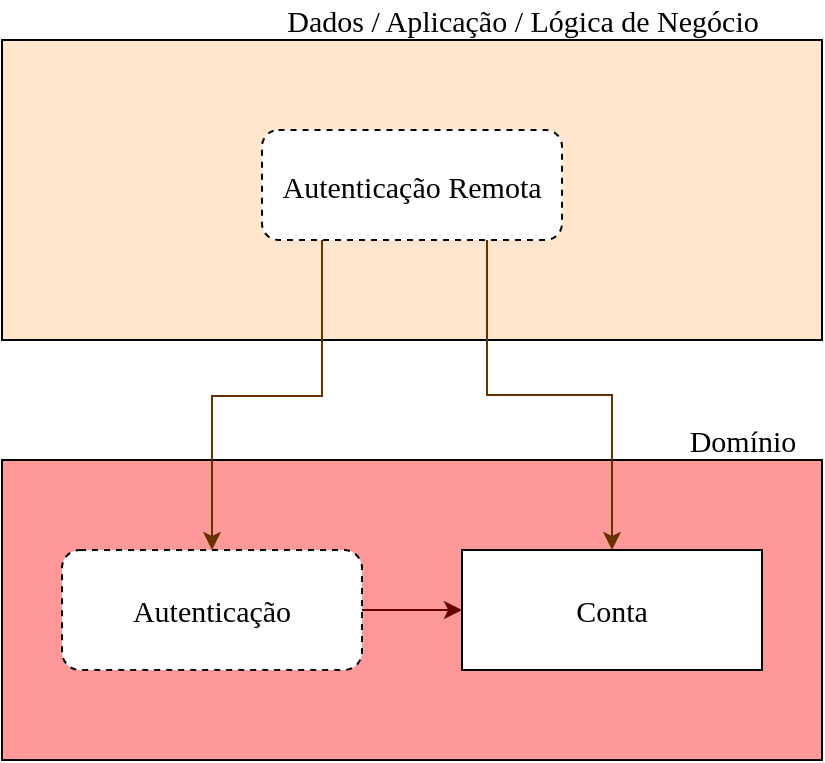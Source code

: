 <mxfile>
    <diagram id="ftuIndyVdLBgUpfTKCOD" name="Page-1">
        <mxGraphModel dx="738" dy="580" grid="1" gridSize="10" guides="1" tooltips="1" connect="1" arrows="1" fold="1" page="1" pageScale="1" pageWidth="827" pageHeight="1169" math="0" shadow="0">
            <root>
                <mxCell id="0"/>
                <mxCell id="1" parent="0"/>
                <mxCell id="3" value="" style="rounded=0;whiteSpace=wrap;html=1;fontFamily=Verdana;fontSize=15;fillColor=#FF9999;" vertex="1" parent="1">
                    <mxGeometry x="180" y="360" width="410" height="150" as="geometry"/>
                </mxCell>
                <mxCell id="7" style="edgeStyle=orthogonalEdgeStyle;rounded=0;orthogonalLoop=1;jettySize=auto;html=1;exitX=1;exitY=0.5;exitDx=0;exitDy=0;fontFamily=Verdana;fontSize=15;strokeColor=#660000;" edge="1" parent="1" source="2" target="6">
                    <mxGeometry relative="1" as="geometry"/>
                </mxCell>
                <mxCell id="2" value="Autenticação" style="rounded=1;whiteSpace=wrap;html=1;fontFamily=Verdana;fontSize=15;dashed=1;" vertex="1" parent="1">
                    <mxGeometry x="210" y="405" width="150" height="60" as="geometry"/>
                </mxCell>
                <mxCell id="4" value="Domínio" style="text;html=1;align=center;verticalAlign=middle;resizable=0;points=[];autosize=1;fontSize=15;fontFamily=Verdana;" vertex="1" parent="1">
                    <mxGeometry x="510" y="340" width="80" height="20" as="geometry"/>
                </mxCell>
                <mxCell id="6" value="Conta" style="rounded=0;whiteSpace=wrap;html=1;fontFamily=Verdana;fontSize=15;" vertex="1" parent="1">
                    <mxGeometry x="410" y="405" width="150" height="60" as="geometry"/>
                </mxCell>
                <mxCell id="8" value="" style="rounded=0;whiteSpace=wrap;html=1;fontFamily=Verdana;fontSize=15;fillColor=#FFE6CC;" vertex="1" parent="1">
                    <mxGeometry x="180" y="150" width="410" height="150" as="geometry"/>
                </mxCell>
                <mxCell id="13" style="edgeStyle=orthogonalEdgeStyle;rounded=0;orthogonalLoop=1;jettySize=auto;html=1;entryX=0.5;entryY=0;entryDx=0;entryDy=0;strokeColor=#663300;fontFamily=Verdana;fontSize=15;" edge="1" parent="1" source="10" target="2">
                    <mxGeometry relative="1" as="geometry">
                        <Array as="points">
                            <mxPoint x="340" y="328"/>
                            <mxPoint x="285" y="328"/>
                        </Array>
                    </mxGeometry>
                </mxCell>
                <mxCell id="14" style="edgeStyle=orthogonalEdgeStyle;rounded=0;orthogonalLoop=1;jettySize=auto;html=1;exitX=0.75;exitY=1;exitDx=0;exitDy=0;strokeColor=#663300;fontFamily=Verdana;fontSize=15;" edge="1" parent="1" source="10" target="6">
                    <mxGeometry relative="1" as="geometry"/>
                </mxCell>
                <mxCell id="10" value="Autenticação Remota" style="rounded=1;whiteSpace=wrap;html=1;fontFamily=Verdana;fontSize=15;dashed=1;" vertex="1" parent="1">
                    <mxGeometry x="310" y="195" width="150" height="55" as="geometry"/>
                </mxCell>
                <mxCell id="11" value="Dados / Aplicação / Lógica de Negócio" style="text;html=1;align=center;verticalAlign=middle;resizable=0;points=[];autosize=1;fontSize=15;fontFamily=Verdana;" vertex="1" parent="1">
                    <mxGeometry x="290" y="130" width="300" height="20" as="geometry"/>
                </mxCell>
            </root>
        </mxGraphModel>
    </diagram>
</mxfile>